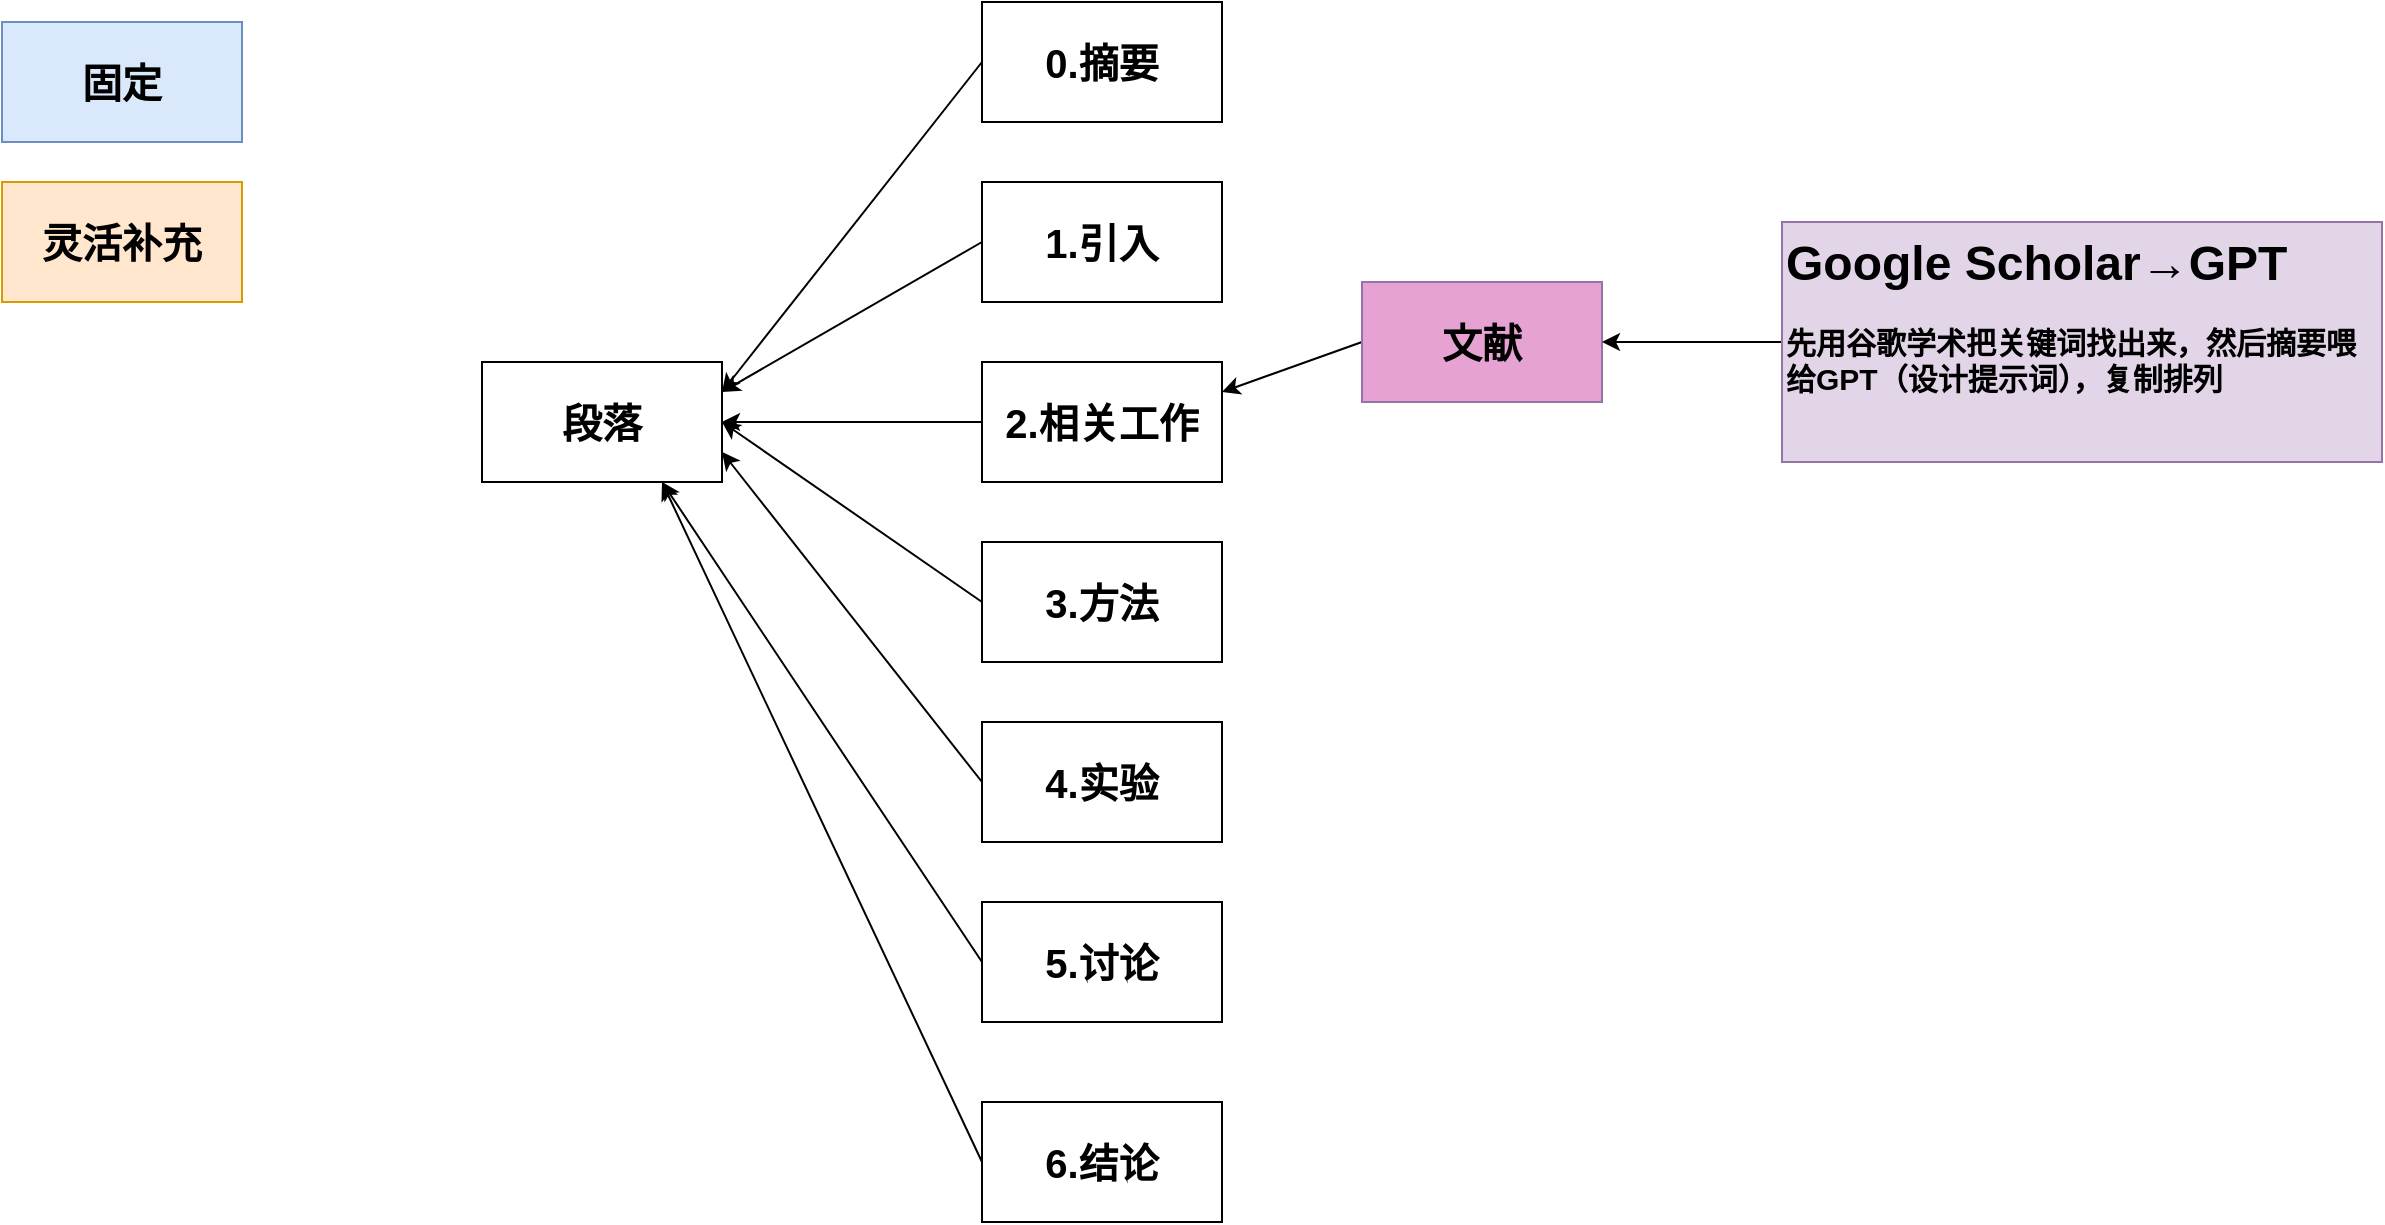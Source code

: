 <mxfile version="27.1.4">
  <diagram name="第 1 页" id="5Wuo8rqLmrNksUoKXJTr">
    <mxGraphModel dx="1426" dy="743" grid="1" gridSize="10" guides="1" tooltips="1" connect="1" arrows="1" fold="1" page="1" pageScale="1" pageWidth="827" pageHeight="1169" math="0" shadow="0">
      <root>
        <mxCell id="0" />
        <mxCell id="1" parent="0" />
        <mxCell id="b4gbgYYdiAaQnuZUas2t-1" value="&lt;font style=&quot;font-size: 20px;&quot;&gt;&lt;b&gt;段落&lt;/b&gt;&lt;/font&gt;" style="rounded=0;whiteSpace=wrap;html=1;" vertex="1" parent="1">
          <mxGeometry x="340" y="220" width="120" height="60" as="geometry" />
        </mxCell>
        <mxCell id="b4gbgYYdiAaQnuZUas2t-2" value="&lt;span style=&quot;font-size: 20px;&quot;&gt;&lt;b&gt;灵活补充&lt;/b&gt;&lt;/span&gt;" style="rounded=0;whiteSpace=wrap;html=1;fillColor=#ffe6cc;strokeColor=#d79b00;" vertex="1" parent="1">
          <mxGeometry x="100" y="130" width="120" height="60" as="geometry" />
        </mxCell>
        <mxCell id="b4gbgYYdiAaQnuZUas2t-24" style="edgeStyle=none;rounded=0;orthogonalLoop=1;jettySize=auto;html=1;exitX=0;exitY=0.5;exitDx=0;exitDy=0;entryX=1;entryY=0.75;entryDx=0;entryDy=0;" edge="1" parent="1" source="b4gbgYYdiAaQnuZUas2t-3" target="b4gbgYYdiAaQnuZUas2t-1">
          <mxGeometry relative="1" as="geometry" />
        </mxCell>
        <mxCell id="b4gbgYYdiAaQnuZUas2t-3" value="&lt;font style=&quot;font-size: 20px;&quot;&gt;&lt;b&gt;4.实验&lt;/b&gt;&lt;/font&gt;" style="rounded=0;whiteSpace=wrap;html=1;" vertex="1" parent="1">
          <mxGeometry x="590" y="400" width="120" height="60" as="geometry" />
        </mxCell>
        <mxCell id="b4gbgYYdiAaQnuZUas2t-9" style="rounded=0;orthogonalLoop=1;jettySize=auto;html=1;exitX=0;exitY=0.5;exitDx=0;exitDy=0;entryX=1;entryY=0.25;entryDx=0;entryDy=0;" edge="1" parent="1" source="b4gbgYYdiAaQnuZUas2t-4" target="b4gbgYYdiAaQnuZUas2t-1">
          <mxGeometry relative="1" as="geometry" />
        </mxCell>
        <mxCell id="b4gbgYYdiAaQnuZUas2t-4" value="&lt;span style=&quot;font-size: 20px;&quot;&gt;&lt;b&gt;0.摘要&lt;/b&gt;&lt;/span&gt;" style="rounded=0;whiteSpace=wrap;html=1;" vertex="1" parent="1">
          <mxGeometry x="590" y="40" width="120" height="60" as="geometry" />
        </mxCell>
        <mxCell id="b4gbgYYdiAaQnuZUas2t-10" style="edgeStyle=none;rounded=0;orthogonalLoop=1;jettySize=auto;html=1;exitX=0;exitY=0.5;exitDx=0;exitDy=0;entryX=1;entryY=0.25;entryDx=0;entryDy=0;" edge="1" parent="1" source="b4gbgYYdiAaQnuZUas2t-5" target="b4gbgYYdiAaQnuZUas2t-1">
          <mxGeometry relative="1" as="geometry" />
        </mxCell>
        <mxCell id="b4gbgYYdiAaQnuZUas2t-5" value="&lt;font style=&quot;font-size: 20px;&quot;&gt;&lt;b&gt;1.引入&lt;/b&gt;&lt;/font&gt;" style="rounded=0;whiteSpace=wrap;html=1;" vertex="1" parent="1">
          <mxGeometry x="590" y="130" width="120" height="60" as="geometry" />
        </mxCell>
        <mxCell id="b4gbgYYdiAaQnuZUas2t-11" style="edgeStyle=none;rounded=0;orthogonalLoop=1;jettySize=auto;html=1;exitX=0;exitY=0.5;exitDx=0;exitDy=0;entryX=1;entryY=0.5;entryDx=0;entryDy=0;" edge="1" parent="1" source="b4gbgYYdiAaQnuZUas2t-8" target="b4gbgYYdiAaQnuZUas2t-1">
          <mxGeometry relative="1" as="geometry" />
        </mxCell>
        <mxCell id="b4gbgYYdiAaQnuZUas2t-8" value="&lt;font style=&quot;font-size: 20px;&quot;&gt;&lt;b&gt;2.相关工作&lt;/b&gt;&lt;/font&gt;" style="rounded=0;whiteSpace=wrap;html=1;" vertex="1" parent="1">
          <mxGeometry x="590" y="220" width="120" height="60" as="geometry" />
        </mxCell>
        <mxCell id="b4gbgYYdiAaQnuZUas2t-14" style="edgeStyle=none;rounded=0;orthogonalLoop=1;jettySize=auto;html=1;exitX=0;exitY=0.5;exitDx=0;exitDy=0;entryX=1;entryY=0.25;entryDx=0;entryDy=0;" edge="1" parent="1" source="b4gbgYYdiAaQnuZUas2t-12" target="b4gbgYYdiAaQnuZUas2t-8">
          <mxGeometry relative="1" as="geometry" />
        </mxCell>
        <mxCell id="b4gbgYYdiAaQnuZUas2t-12" value="&lt;font style=&quot;font-size: 20px;&quot;&gt;&lt;b&gt;文献&lt;/b&gt;&lt;/font&gt;" style="rounded=0;whiteSpace=wrap;html=1;fillColor=#E7A2D4;strokeColor=#9673a6;" vertex="1" parent="1">
          <mxGeometry x="780" y="180" width="120" height="60" as="geometry" />
        </mxCell>
        <mxCell id="b4gbgYYdiAaQnuZUas2t-21" style="edgeStyle=none;rounded=0;orthogonalLoop=1;jettySize=auto;html=1;exitX=0;exitY=0.5;exitDx=0;exitDy=0;entryX=1;entryY=0.5;entryDx=0;entryDy=0;" edge="1" parent="1" source="b4gbgYYdiAaQnuZUas2t-15" target="b4gbgYYdiAaQnuZUas2t-1">
          <mxGeometry relative="1" as="geometry" />
        </mxCell>
        <mxCell id="b4gbgYYdiAaQnuZUas2t-15" value="&lt;font style=&quot;font-size: 20px;&quot;&gt;&lt;b&gt;3.方法&lt;/b&gt;&lt;/font&gt;" style="rounded=0;whiteSpace=wrap;html=1;" vertex="1" parent="1">
          <mxGeometry x="590" y="310" width="120" height="60" as="geometry" />
        </mxCell>
        <mxCell id="b4gbgYYdiAaQnuZUas2t-16" value="&lt;font style=&quot;font-size: 20px;&quot;&gt;&lt;b&gt;固定&lt;/b&gt;&lt;/font&gt;" style="rounded=0;whiteSpace=wrap;html=1;fillColor=#dae8fc;strokeColor=#6c8ebf;" vertex="1" parent="1">
          <mxGeometry x="100" y="50" width="120" height="60" as="geometry" />
        </mxCell>
        <mxCell id="b4gbgYYdiAaQnuZUas2t-20" style="edgeStyle=none;rounded=0;orthogonalLoop=1;jettySize=auto;html=1;exitX=0;exitY=0.5;exitDx=0;exitDy=0;entryX=1;entryY=0.5;entryDx=0;entryDy=0;" edge="1" parent="1" source="b4gbgYYdiAaQnuZUas2t-19" target="b4gbgYYdiAaQnuZUas2t-12">
          <mxGeometry relative="1" as="geometry" />
        </mxCell>
        <mxCell id="b4gbgYYdiAaQnuZUas2t-19" value="&lt;h1 style=&quot;margin-top: 0px;&quot;&gt;Google Scholar→GPT&lt;/h1&gt;&lt;p&gt;&lt;font style=&quot;font-size: 15px;&quot;&gt;&lt;b&gt;先用谷歌学术把关键词找出来，然后摘要喂给GPT（设计提示词），复制排列&lt;/b&gt;&lt;/font&gt;&lt;/p&gt;" style="text;html=1;whiteSpace=wrap;overflow=hidden;rounded=0;fillColor=#e1d5e7;strokeColor=#9673a6;" vertex="1" parent="1">
          <mxGeometry x="990" y="150" width="300" height="120" as="geometry" />
        </mxCell>
        <mxCell id="b4gbgYYdiAaQnuZUas2t-25" style="edgeStyle=none;rounded=0;orthogonalLoop=1;jettySize=auto;html=1;exitX=0;exitY=0.5;exitDx=0;exitDy=0;entryX=0.75;entryY=1;entryDx=0;entryDy=0;" edge="1" parent="1" source="b4gbgYYdiAaQnuZUas2t-22" target="b4gbgYYdiAaQnuZUas2t-1">
          <mxGeometry relative="1" as="geometry">
            <mxPoint x="440" y="280" as="targetPoint" />
          </mxGeometry>
        </mxCell>
        <mxCell id="b4gbgYYdiAaQnuZUas2t-22" value="&lt;font style=&quot;font-size: 20px;&quot;&gt;&lt;b&gt;5.讨论&lt;/b&gt;&lt;/font&gt;" style="rounded=0;whiteSpace=wrap;html=1;" vertex="1" parent="1">
          <mxGeometry x="590" y="490" width="120" height="60" as="geometry" />
        </mxCell>
        <mxCell id="b4gbgYYdiAaQnuZUas2t-27" style="edgeStyle=none;rounded=0;orthogonalLoop=1;jettySize=auto;html=1;exitX=0;exitY=0.5;exitDx=0;exitDy=0;entryX=0.75;entryY=1;entryDx=0;entryDy=0;" edge="1" parent="1" source="b4gbgYYdiAaQnuZUas2t-26" target="b4gbgYYdiAaQnuZUas2t-1">
          <mxGeometry relative="1" as="geometry" />
        </mxCell>
        <mxCell id="b4gbgYYdiAaQnuZUas2t-26" value="&lt;font style=&quot;font-size: 20px;&quot;&gt;&lt;b&gt;6.结论&lt;/b&gt;&lt;/font&gt;" style="rounded=0;whiteSpace=wrap;html=1;" vertex="1" parent="1">
          <mxGeometry x="590" y="590" width="120" height="60" as="geometry" />
        </mxCell>
      </root>
    </mxGraphModel>
  </diagram>
</mxfile>
